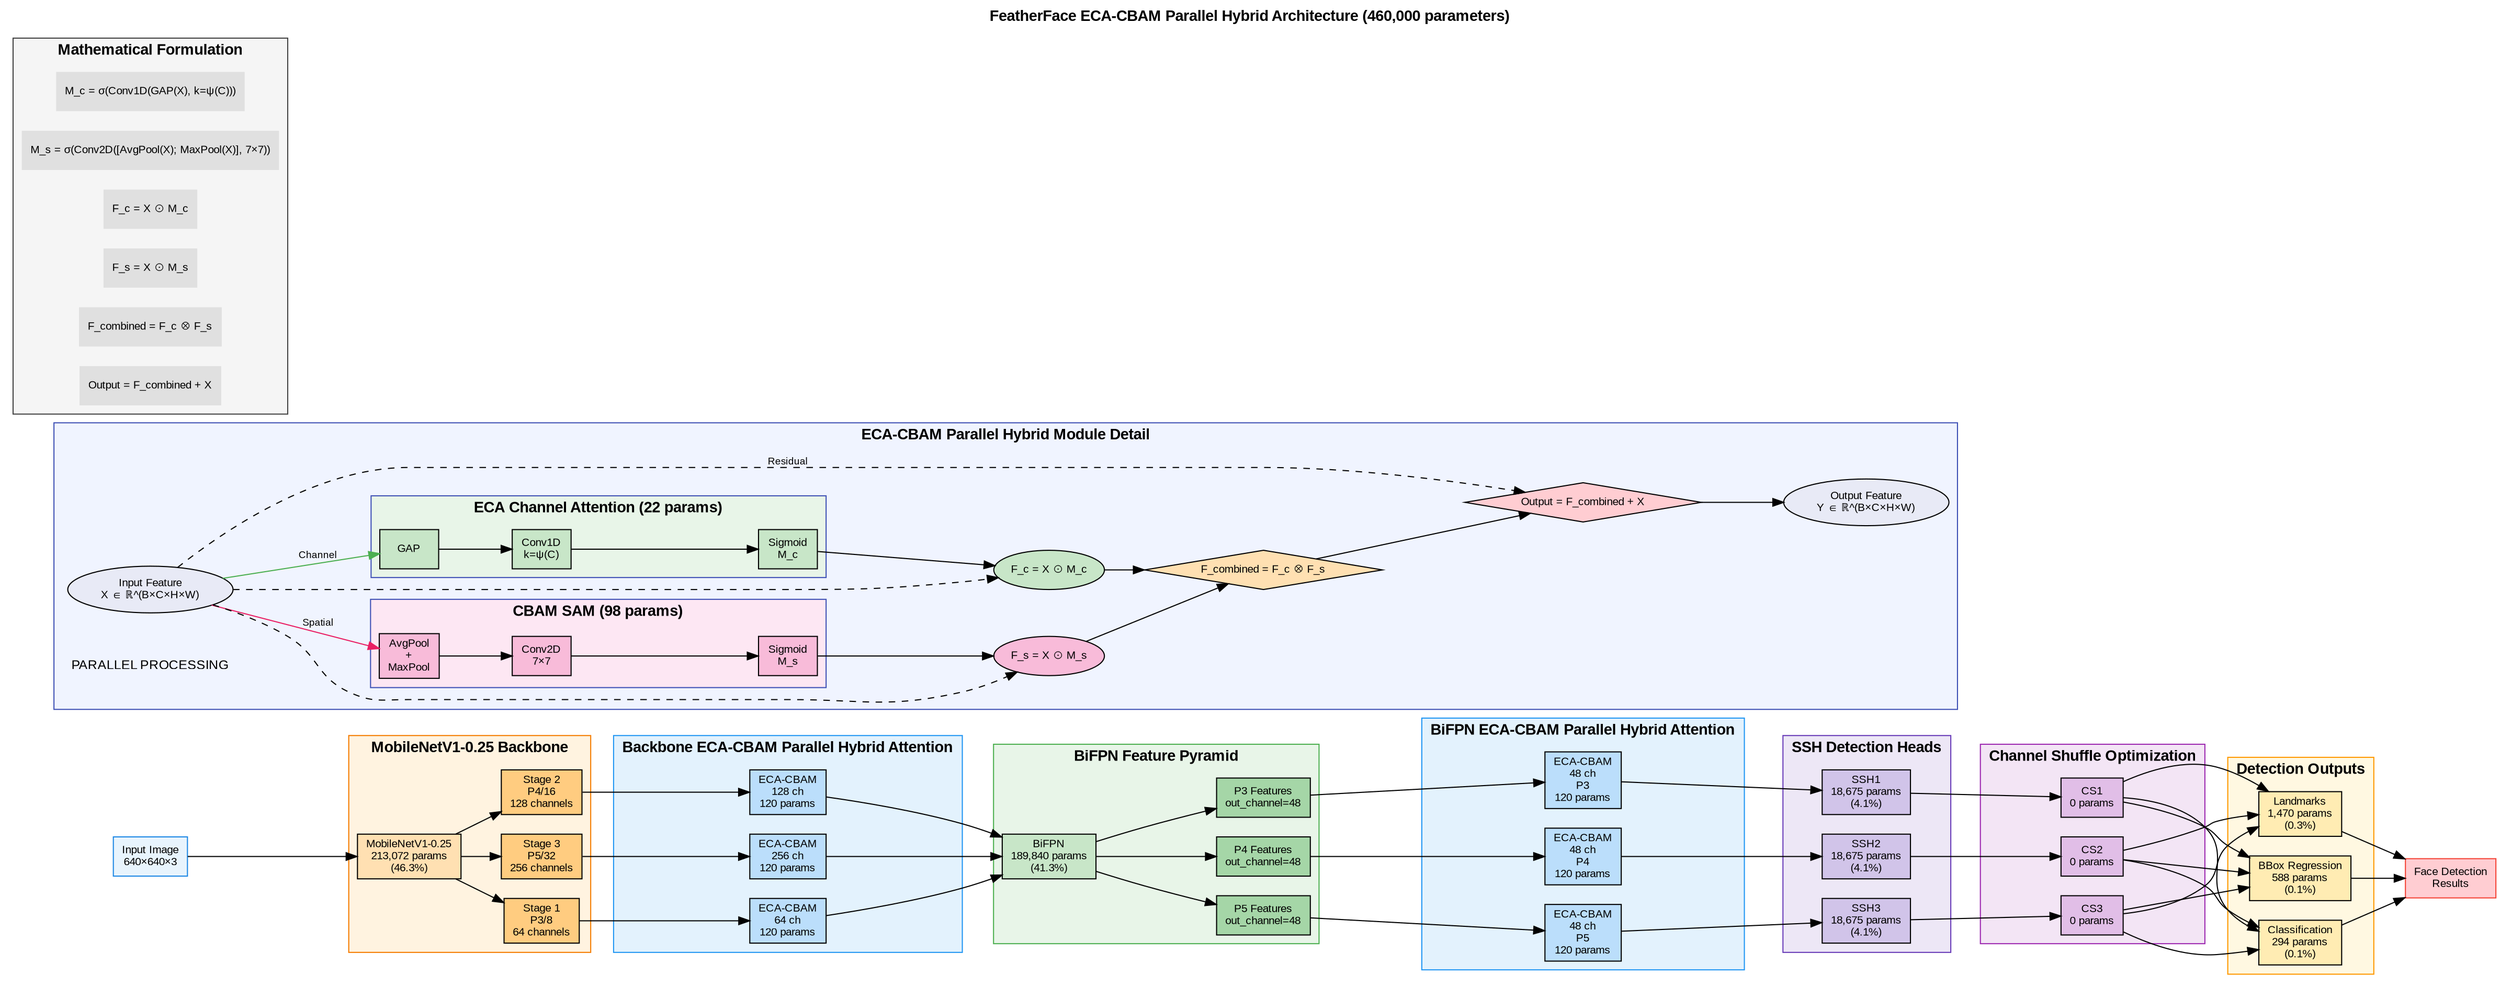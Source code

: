 digraph ECAcbamArchitecture {
    // Graph configuration - Landscape orientation
    rankdir=LR;
    node [shape=box, style=filled, fontname="Arial", fontsize=10];
    edge [fontname="Arial", fontsize=9];
    
    // Title
    label="FeatherFace ECA-CBAM Parallel Hybrid Architecture (460,000 parameters)";
    labelloc="t";
    fontsize=14;
    fontname="Arial Bold";
    
    // Input
    input [label="Input Image\n640×640×3", fillcolor="#E8F4FD", color="#1E88E5"];
    
    // Backbone
    subgraph cluster_backbone {
        label="MobileNetV1-0.25 Backbone";
        style=filled;
        fillcolor="#FFF3E0";
        color="#F57C00";
        
        mobilenet [label="MobileNetV1-0.25\n213,072 params\n(46.3%)", fillcolor="#FFE0B2"];
        stage1 [label="Stage 1\nP3/8\n64 channels", fillcolor="#FFCC80"];
        stage2 [label="Stage 2\nP4/16\n128 channels", fillcolor="#FFCC80"];
        stage3 [label="Stage 3\nP5/32\n256 channels", fillcolor="#FFCC80"];
    }
    
    // Backbone ECA-CBAM Parallel Hybrid Attention
    subgraph cluster_backbone_ecacbam {
        label="Backbone ECA-CBAM Parallel Hybrid Attention";
        style=filled;
        fillcolor="#E3F2FD";
        color="#2196F3";
        
        backbone_ecacbam1 [label="ECA-CBAM\n64 ch\n120 params", fillcolor="#BBDEFB"];
        backbone_ecacbam2 [label="ECA-CBAM\n128 ch\n120 params", fillcolor="#BBDEFB"];
        backbone_ecacbam3 [label="ECA-CBAM\n256 ch\n120 params", fillcolor="#BBDEFB"];
    }
    
    // Feature Pyramid Network
    subgraph cluster_fpn {
        label="BiFPN Feature Pyramid";
        style=filled;
        fillcolor="#E8F5E8";
        color="#4CAF50";
        
        bifpn [label="BiFPN\n189,840 params\n(41.3%)", fillcolor="#C8E6C8"];
        p3_out [label="P3 Features\nout_channel=48", fillcolor="#A5D6A7"];
        p4_out [label="P4 Features\nout_channel=48", fillcolor="#A5D6A7"];
        p5_out [label="P5 Features\nout_channel=48", fillcolor="#A5D6A7"];
    }
    
    // BiFPN ECA-CBAM Parallel Hybrid Attention
    subgraph cluster_bifpn_ecacbam {
        label="BiFPN ECA-CBAM Parallel Hybrid Attention";
        style=filled;
        fillcolor="#E3F2FD";
        color="#2196F3";
        
        bifpn_ecacbam1 [label="ECA-CBAM\n48 ch\nP3\n120 params", fillcolor="#BBDEFB"];
        bifpn_ecacbam2 [label="ECA-CBAM\n48 ch\nP4\n120 params", fillcolor="#BBDEFB"];
        bifpn_ecacbam3 [label="ECA-CBAM\n48 ch\nP5\n120 params", fillcolor="#BBDEFB"];
    }
    
    // SSH Detection Heads
    subgraph cluster_ssh {
        label="SSH Detection Heads";
        style=filled;
        fillcolor="#EDE7F6";
        color="#673AB7";
        
        ssh1 [label="SSH1\n18,675 params\n(4.1%)", fillcolor="#D1C4E9"];
        ssh2 [label="SSH2\n18,675 params\n(4.1%)", fillcolor="#D1C4E9"];
        ssh3 [label="SSH3\n18,675 params\n(4.1%)", fillcolor="#D1C4E9"];
    }
    
    // Channel Shuffle
    subgraph cluster_shuffle {
        label="Channel Shuffle Optimization";
        style=filled;
        fillcolor="#F3E5F5";
        color="#9C27B0";
        
        cs1 [label="CS1\n0 params", fillcolor="#E1BEE7"];
        cs2 [label="CS2\n0 params", fillcolor="#E1BEE7"];
        cs3 [label="CS3\n0 params", fillcolor="#E1BEE7"];
    }
    
    // Output Heads
    subgraph cluster_outputs {
        label="Detection Outputs";
        style=filled;
        fillcolor="#FFF8E1";
        color="#FF9800";
        
        class_head [label="Classification\n294 params\n(0.1%)", fillcolor="#FFECB3"];
        bbox_head [label="BBox Regression\n588 params\n(0.1%)", fillcolor="#FFECB3"];
        landmark_head [label="Landmarks\n1,470 params\n(0.3%)", fillcolor="#FFECB3"];
    }
    
    // Final Outputs
    output [label="Face Detection\nResults", fillcolor="#FFCDD2", color="#F44336"];
    
    // Connections
    input -> mobilenet;
    
    mobilenet -> stage1;
    mobilenet -> stage2;
    mobilenet -> stage3;
    
    stage1 -> backbone_ecacbam1;
    stage2 -> backbone_ecacbam2;
    stage3 -> backbone_ecacbam3;
    
    backbone_ecacbam1 -> bifpn;
    backbone_ecacbam2 -> bifpn;
    backbone_ecacbam3 -> bifpn;
    
    bifpn -> p3_out;
    bifpn -> p4_out;
    bifpn -> p5_out;
    
    p3_out -> bifpn_ecacbam1;
    p4_out -> bifpn_ecacbam2;
    p5_out -> bifpn_ecacbam3;
    
    bifpn_ecacbam1 -> ssh1;
    bifpn_ecacbam2 -> ssh2;
    bifpn_ecacbam3 -> ssh3;
    
    ssh1 -> cs1;
    ssh2 -> cs2;
    ssh3 -> cs3;
    
    cs1 -> class_head;
    cs1 -> bbox_head;
    cs1 -> landmark_head;
    cs2 -> class_head;
    cs2 -> bbox_head;
    cs2 -> landmark_head;
    cs3 -> class_head;
    cs3 -> bbox_head;
    cs3 -> landmark_head;
    
    class_head -> output;
    bbox_head -> output;
    landmark_head -> output;
    
    // ECA-CBAM Parallel Hybrid Module Detail
    subgraph cluster_ecacbam_detail {
        label="ECA-CBAM Parallel Hybrid Module Detail";
        style=filled;
        fillcolor="#F0F4FF";
        color="#3F51B5";
        
        detail_input [label="Input Feature\nX ∈ ℝ^(B×C×H×W)", fillcolor="#E8EAF6", shape=ellipse];
        
        // Parallel Processing Label
        parallel_label [label="PARALLEL PROCESSING", fillcolor="#FFEB3B", shape=plaintext, fontsize=12, style=bold];
        
        // ECA Channel Attention Branch
        subgraph cluster_eca {
            label="ECA Channel Attention (22 params)";
            style=filled;
            fillcolor="#E8F5E8";
            
            eca_gap [label="GAP", fillcolor="#C8E6C8"];
            eca_conv1d [label="Conv1D\nk=ψ(C)", fillcolor="#C8E6C8"];
            eca_sigmoid [label="Sigmoid\nM_c", fillcolor="#C8E6C8"];
        }
        
        // CBAM SAM Branch (Parallel)
        subgraph cluster_sam {
            label="CBAM SAM (98 params)";
            style=filled;
            fillcolor="#FDE7F3";
            
            sam_pool [label="AvgPool\n+\nMaxPool", fillcolor="#F8BBD9"];
            sam_conv7x7 [label="Conv2D\n7×7", fillcolor="#F8BBD9"];
            sam_sigmoid [label="Sigmoid\nM_s", fillcolor="#F8BBD9"];
        }
        
        // Parallel Application
        apply_mc [label="F_c = X ⊙ M_c", fillcolor="#C8E6C8", shape=ellipse];
        apply_ms [label="F_s = X ⊙ M_s", fillcolor="#F8BBD9", shape=ellipse];
        
        // Matrix Interaction
        matrix_interaction [label="F_combined = F_c ⊗ F_s", fillcolor="#FFE0B2", shape=diamond];
        
        // Residual Connection
        residual [label="Output = F_combined + X", fillcolor="#FFCDD2", shape=diamond];
        
        detail_output [label="Output Feature\nY ∈ ℝ^(B×C×H×W)", fillcolor="#E8EAF6", shape=ellipse];
        
        // Parallel Processing Connections
        detail_input -> eca_gap [label="Channel", color="#4CAF50"];
        detail_input -> sam_pool [label="Spatial", color="#E91E63"];
        
        // ECA Branch
        eca_gap -> eca_conv1d;
        eca_conv1d -> eca_sigmoid;
        eca_sigmoid -> apply_mc;
        detail_input -> apply_mc [style=dashed];
        
        // SAM Branch
        sam_pool -> sam_conv7x7;
        sam_conv7x7 -> sam_sigmoid;
        sam_sigmoid -> apply_ms;
        detail_input -> apply_ms [style=dashed];
        
        // Matrix Interaction
        apply_mc -> matrix_interaction;
        apply_ms -> matrix_interaction;
        
        // Residual Connection
        matrix_interaction -> residual;
        detail_input -> residual [label="Residual", style=dashed];
        residual -> detail_output;
    }
    
    // Mathematical Formulas
    subgraph cluster_formulas {
        label="Mathematical Formulation";
        style=filled;
        fillcolor="#F5F5F5";
        color="#424242";
        
        formula1 [label="M_c = σ(Conv1D(GAP(X), k=ψ(C)))", fillcolor="#E0E0E0", shape=plaintext];
        formula2 [label="M_s = σ(Conv2D([AvgPool(X); MaxPool(X)], 7×7))", fillcolor="#E0E0E0", shape=plaintext];
        formula3 [label="F_c = X ⊙ M_c", fillcolor="#E0E0E0", shape=plaintext];
        formula4 [label="F_s = X ⊙ M_s", fillcolor="#E0E0E0", shape=plaintext];
        formula5 [label="F_combined = F_c ⊗ F_s", fillcolor="#E0E0E0", shape=plaintext];
        formula6 [label="Output = F_combined + X", fillcolor="#E0E0E0", shape=plaintext];
    }
    
}